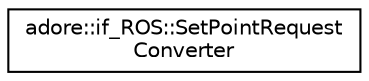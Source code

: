 digraph "Graphical Class Hierarchy"
{
 // LATEX_PDF_SIZE
  edge [fontname="Helvetica",fontsize="10",labelfontname="Helvetica",labelfontsize="10"];
  node [fontname="Helvetica",fontsize="10",shape=record];
  rankdir="LR";
  Node0 [label="adore::if_ROS::SetPointRequest\lConverter",height=0.2,width=0.4,color="black", fillcolor="white", style="filled",URL="$structadore_1_1if__ROS_1_1SetPointRequestConverter.html",tooltip=" "];
}
